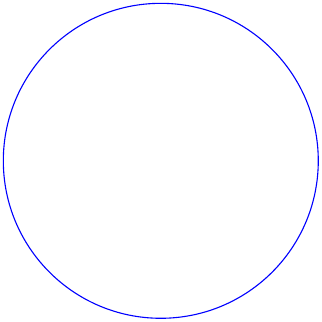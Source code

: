 \documentclass[border=1pt,tikz]{standalone}
\usepackage{pgf,tikz}
\usepackage{mathrsfs}
\usetikzlibrary{arrows}
\pagestyle{empty}
\begin{document}
\begin{tikzpicture}%[line cap=round,line join=round,>=triangle 45,x=1.0cm,y=1.0cm]
  \draw[blue] (0,0) circle (2cm);
\end{tikzpicture}
\end{document}
